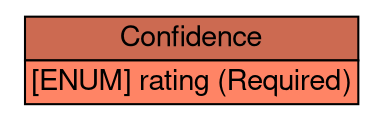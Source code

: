 digraph Confidence {
	graph [bb="0,0,176,50",
		rankdir=LR
	];
	node [label="\N"];
	Confidence	 [height=0.69444,
		label=<<table BORDER="0" CELLBORDER="1" CELLSPACING="0"> <tr> <td BGCOLOR="#cc6a51" HREF="/html/IDMEFv1/Confidence.html" TITLE="The Confidence class is used to represent the analyzer&#39;s best estimate of the validity of its analysis. It is represented in the IDMEF DTD as follows: "><FONT FACE="Nimbus Sans L">Confidence</FONT></td> </tr>" %<tr><td BGCOLOR="#ff8465"  HREF="/html/IDMEFv1/Confidence.html" TITLE="also Section 10.)"><FONT FACE="Nimbus Sans L">[ENUM] rating (Required)</FONT></td></tr>%</table>>,
		pos="88,25",
		shape=plaintext,
		width=2.4444];
}
